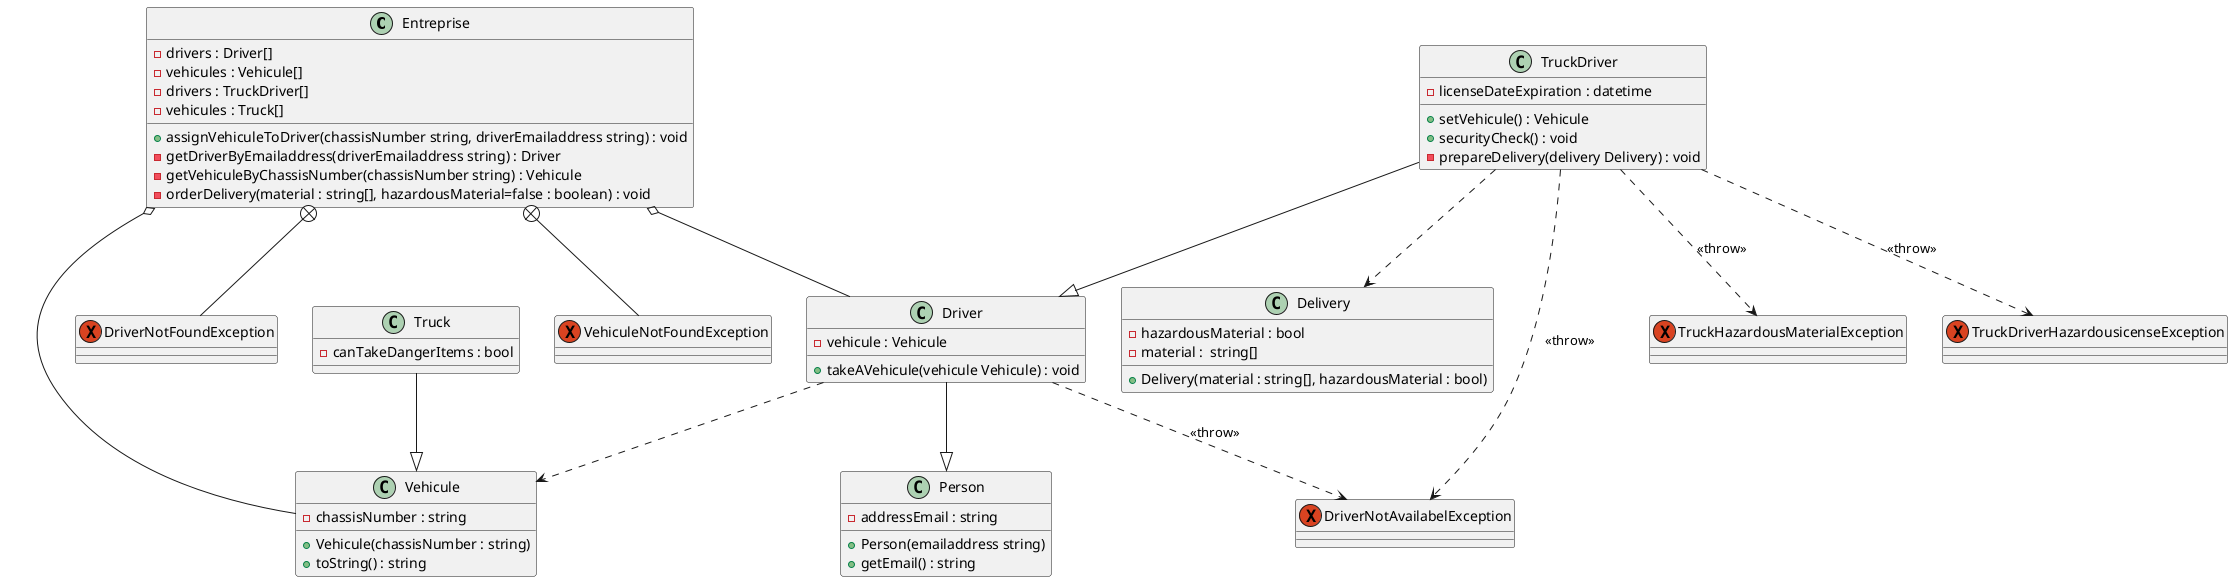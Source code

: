 @startuml
class Entreprise
class Driver
class Person
class Vehicule
class TruckDriver
class Truck
class Delivery
exception DriverNotFoundException 
exception VehiculeNotFoundException
exception DriverNotAvailabelException
exception TruckHazardousMaterialException
exception TruckDriverHazardousicenseException


Entreprise : -drivers : Driver[]
Entreprise : -vehicules : Vehicule[]
Entreprise : -drivers : TruckDriver[]
Entreprise : -vehicules : Truck[]
Entreprise : +assignVehiculeToDriver(chassisNumber string, driverEmailaddress string) : void
Entreprise : -getDriverByEmailaddress(driverEmailaddress string) : Driver
Entreprise : -getVehiculeByChassisNumber(chassisNumber string) : Vehicule
Entreprise : -orderDelivery(material : string[], hazardousMaterial=false : boolean) : void

Driver : -vehicule : Vehicule
Driver : +takeAVehicule(vehicule Vehicule) : void

Person : -addressEmail : string
Person : +Person(emailaddress string)
Person : +getEmail() : string

Vehicule : +Vehicule(chassisNumber : string)
Vehicule : +toString() : string
Vehicule : -chassisNumber : string 

TruckDriver : -licenseDateExpiration : datetime
TruckDriver : +setVehicule() : Vehicule
TruckDriver : +securityCheck() : void
TruckDriver : -prepareDelivery(delivery Delivery) : void

Truck : -canTakeDangerItems : bool

Delivery : -hazardousMaterial : bool
Delivery : -material :  string[]
Delivery : +Delivery(material : string[], hazardousMaterial : bool)


Entreprise o-- Driver
Entreprise o-- Vehicule
Driver --|> Person
TruckDriver --|> Driver
Truck --|> Vehicule
Entreprise +-- DriverNotFoundException 
Entreprise +-- VehiculeNotFoundException 
Driver ..> Vehicule
TruckDriver ..> Delivery
Driver ..> DriverNotAvailabelException : << throw >> 
TruckDriver ..> DriverNotAvailabelException : << throw >> 
TruckDriver ..> TruckHazardousMaterialException : << throw >>
TruckDriver ..> TruckDriverHazardousicenseException : << throw >>

@enduml